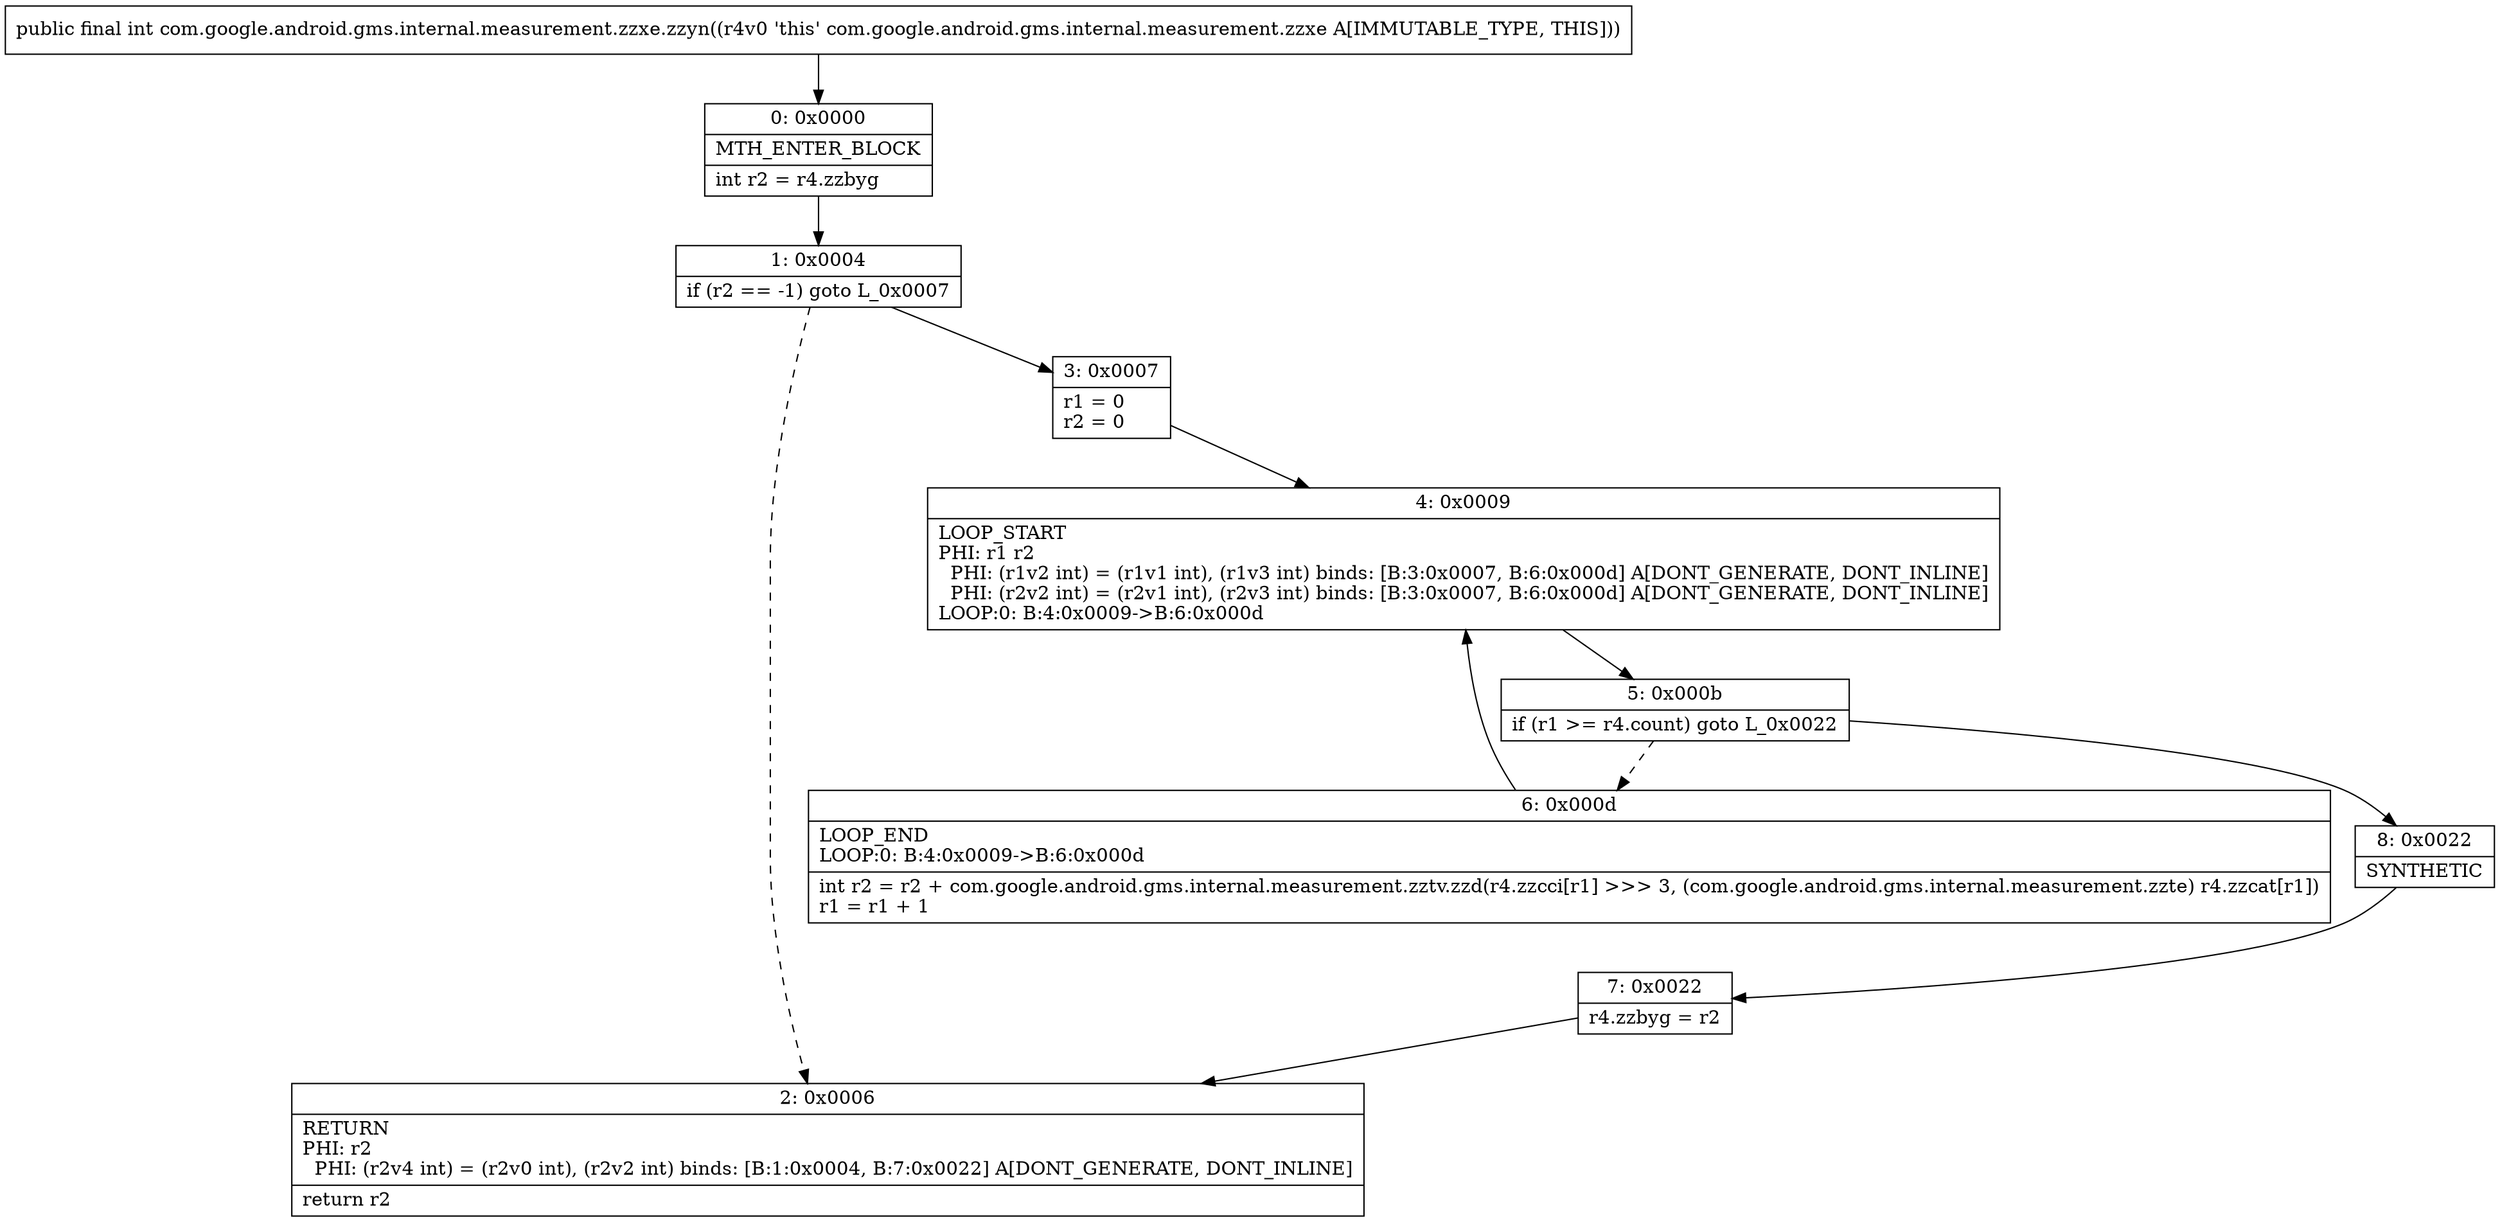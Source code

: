 digraph "CFG forcom.google.android.gms.internal.measurement.zzxe.zzyn()I" {
Node_0 [shape=record,label="{0\:\ 0x0000|MTH_ENTER_BLOCK\l|int r2 = r4.zzbyg\l}"];
Node_1 [shape=record,label="{1\:\ 0x0004|if (r2 == \-1) goto L_0x0007\l}"];
Node_2 [shape=record,label="{2\:\ 0x0006|RETURN\lPHI: r2 \l  PHI: (r2v4 int) = (r2v0 int), (r2v2 int) binds: [B:1:0x0004, B:7:0x0022] A[DONT_GENERATE, DONT_INLINE]\l|return r2\l}"];
Node_3 [shape=record,label="{3\:\ 0x0007|r1 = 0\lr2 = 0\l}"];
Node_4 [shape=record,label="{4\:\ 0x0009|LOOP_START\lPHI: r1 r2 \l  PHI: (r1v2 int) = (r1v1 int), (r1v3 int) binds: [B:3:0x0007, B:6:0x000d] A[DONT_GENERATE, DONT_INLINE]\l  PHI: (r2v2 int) = (r2v1 int), (r2v3 int) binds: [B:3:0x0007, B:6:0x000d] A[DONT_GENERATE, DONT_INLINE]\lLOOP:0: B:4:0x0009\-\>B:6:0x000d\l}"];
Node_5 [shape=record,label="{5\:\ 0x000b|if (r1 \>= r4.count) goto L_0x0022\l}"];
Node_6 [shape=record,label="{6\:\ 0x000d|LOOP_END\lLOOP:0: B:4:0x0009\-\>B:6:0x000d\l|int r2 = r2 + com.google.android.gms.internal.measurement.zztv.zzd(r4.zzcci[r1] \>\>\> 3, (com.google.android.gms.internal.measurement.zzte) r4.zzcat[r1])\lr1 = r1 + 1\l}"];
Node_7 [shape=record,label="{7\:\ 0x0022|r4.zzbyg = r2\l}"];
Node_8 [shape=record,label="{8\:\ 0x0022|SYNTHETIC\l}"];
MethodNode[shape=record,label="{public final int com.google.android.gms.internal.measurement.zzxe.zzyn((r4v0 'this' com.google.android.gms.internal.measurement.zzxe A[IMMUTABLE_TYPE, THIS])) }"];
MethodNode -> Node_0;
Node_0 -> Node_1;
Node_1 -> Node_2[style=dashed];
Node_1 -> Node_3;
Node_3 -> Node_4;
Node_4 -> Node_5;
Node_5 -> Node_6[style=dashed];
Node_5 -> Node_8;
Node_6 -> Node_4;
Node_7 -> Node_2;
Node_8 -> Node_7;
}


